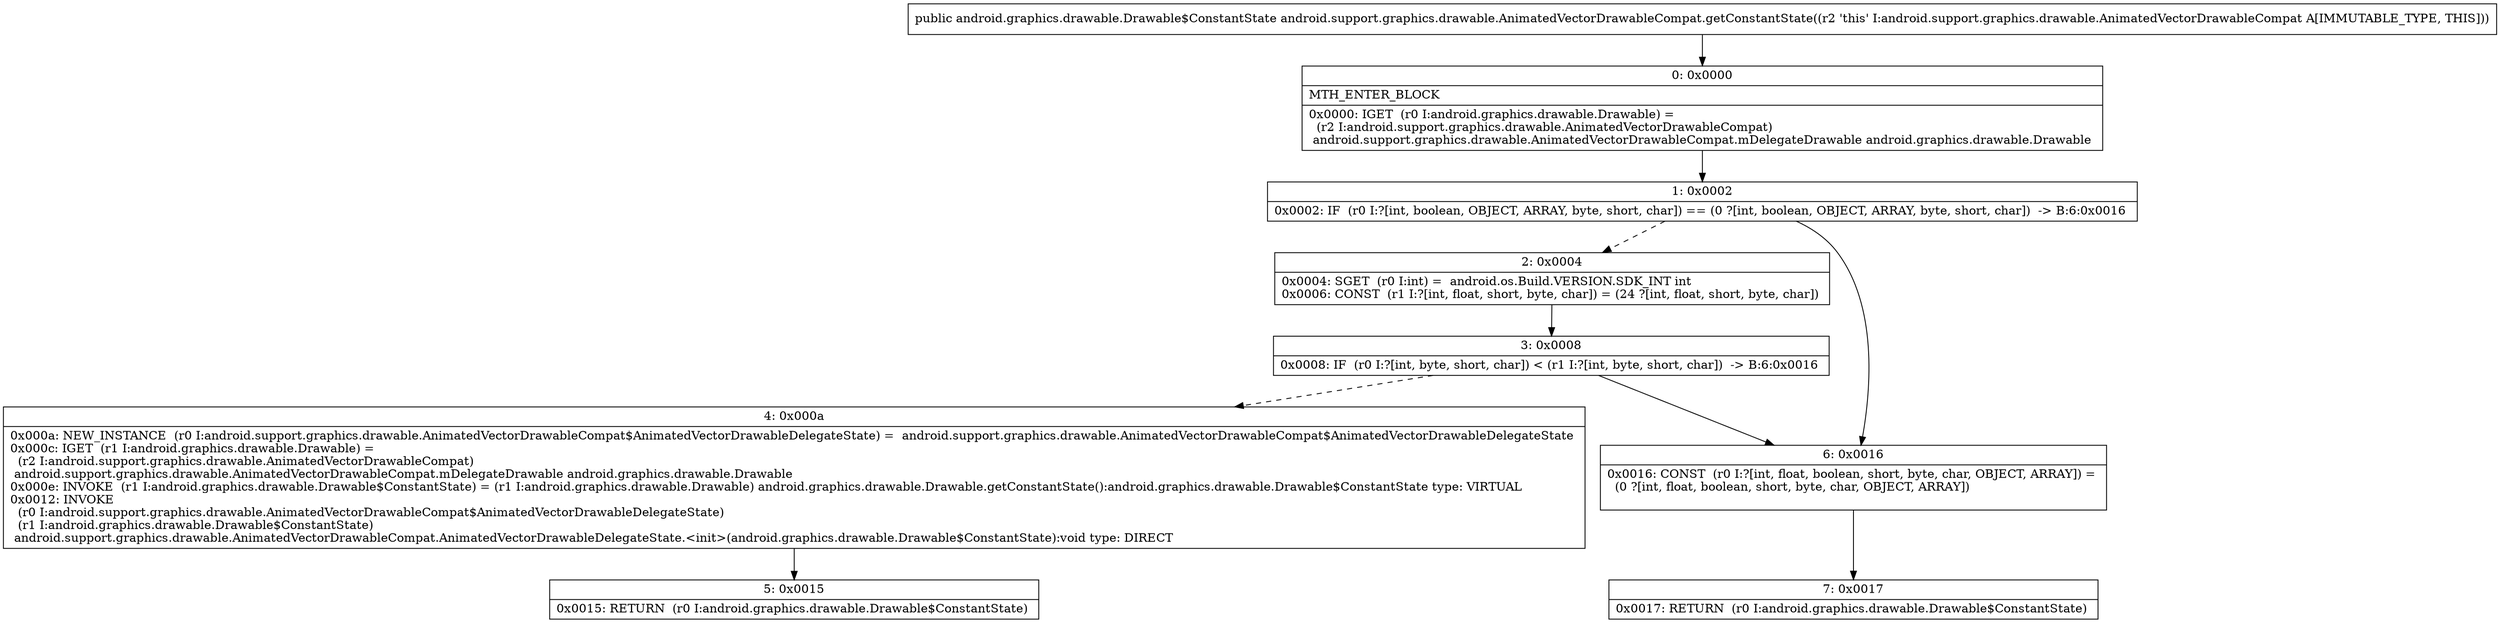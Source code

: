 digraph "CFG forandroid.support.graphics.drawable.AnimatedVectorDrawableCompat.getConstantState()Landroid\/graphics\/drawable\/Drawable$ConstantState;" {
Node_0 [shape=record,label="{0\:\ 0x0000|MTH_ENTER_BLOCK\l|0x0000: IGET  (r0 I:android.graphics.drawable.Drawable) = \l  (r2 I:android.support.graphics.drawable.AnimatedVectorDrawableCompat)\l android.support.graphics.drawable.AnimatedVectorDrawableCompat.mDelegateDrawable android.graphics.drawable.Drawable \l}"];
Node_1 [shape=record,label="{1\:\ 0x0002|0x0002: IF  (r0 I:?[int, boolean, OBJECT, ARRAY, byte, short, char]) == (0 ?[int, boolean, OBJECT, ARRAY, byte, short, char])  \-\> B:6:0x0016 \l}"];
Node_2 [shape=record,label="{2\:\ 0x0004|0x0004: SGET  (r0 I:int) =  android.os.Build.VERSION.SDK_INT int \l0x0006: CONST  (r1 I:?[int, float, short, byte, char]) = (24 ?[int, float, short, byte, char]) \l}"];
Node_3 [shape=record,label="{3\:\ 0x0008|0x0008: IF  (r0 I:?[int, byte, short, char]) \< (r1 I:?[int, byte, short, char])  \-\> B:6:0x0016 \l}"];
Node_4 [shape=record,label="{4\:\ 0x000a|0x000a: NEW_INSTANCE  (r0 I:android.support.graphics.drawable.AnimatedVectorDrawableCompat$AnimatedVectorDrawableDelegateState) =  android.support.graphics.drawable.AnimatedVectorDrawableCompat$AnimatedVectorDrawableDelegateState \l0x000c: IGET  (r1 I:android.graphics.drawable.Drawable) = \l  (r2 I:android.support.graphics.drawable.AnimatedVectorDrawableCompat)\l android.support.graphics.drawable.AnimatedVectorDrawableCompat.mDelegateDrawable android.graphics.drawable.Drawable \l0x000e: INVOKE  (r1 I:android.graphics.drawable.Drawable$ConstantState) = (r1 I:android.graphics.drawable.Drawable) android.graphics.drawable.Drawable.getConstantState():android.graphics.drawable.Drawable$ConstantState type: VIRTUAL \l0x0012: INVOKE  \l  (r0 I:android.support.graphics.drawable.AnimatedVectorDrawableCompat$AnimatedVectorDrawableDelegateState)\l  (r1 I:android.graphics.drawable.Drawable$ConstantState)\l android.support.graphics.drawable.AnimatedVectorDrawableCompat.AnimatedVectorDrawableDelegateState.\<init\>(android.graphics.drawable.Drawable$ConstantState):void type: DIRECT \l}"];
Node_5 [shape=record,label="{5\:\ 0x0015|0x0015: RETURN  (r0 I:android.graphics.drawable.Drawable$ConstantState) \l}"];
Node_6 [shape=record,label="{6\:\ 0x0016|0x0016: CONST  (r0 I:?[int, float, boolean, short, byte, char, OBJECT, ARRAY]) = \l  (0 ?[int, float, boolean, short, byte, char, OBJECT, ARRAY])\l \l}"];
Node_7 [shape=record,label="{7\:\ 0x0017|0x0017: RETURN  (r0 I:android.graphics.drawable.Drawable$ConstantState) \l}"];
MethodNode[shape=record,label="{public android.graphics.drawable.Drawable$ConstantState android.support.graphics.drawable.AnimatedVectorDrawableCompat.getConstantState((r2 'this' I:android.support.graphics.drawable.AnimatedVectorDrawableCompat A[IMMUTABLE_TYPE, THIS])) }"];
MethodNode -> Node_0;
Node_0 -> Node_1;
Node_1 -> Node_2[style=dashed];
Node_1 -> Node_6;
Node_2 -> Node_3;
Node_3 -> Node_4[style=dashed];
Node_3 -> Node_6;
Node_4 -> Node_5;
Node_6 -> Node_7;
}

